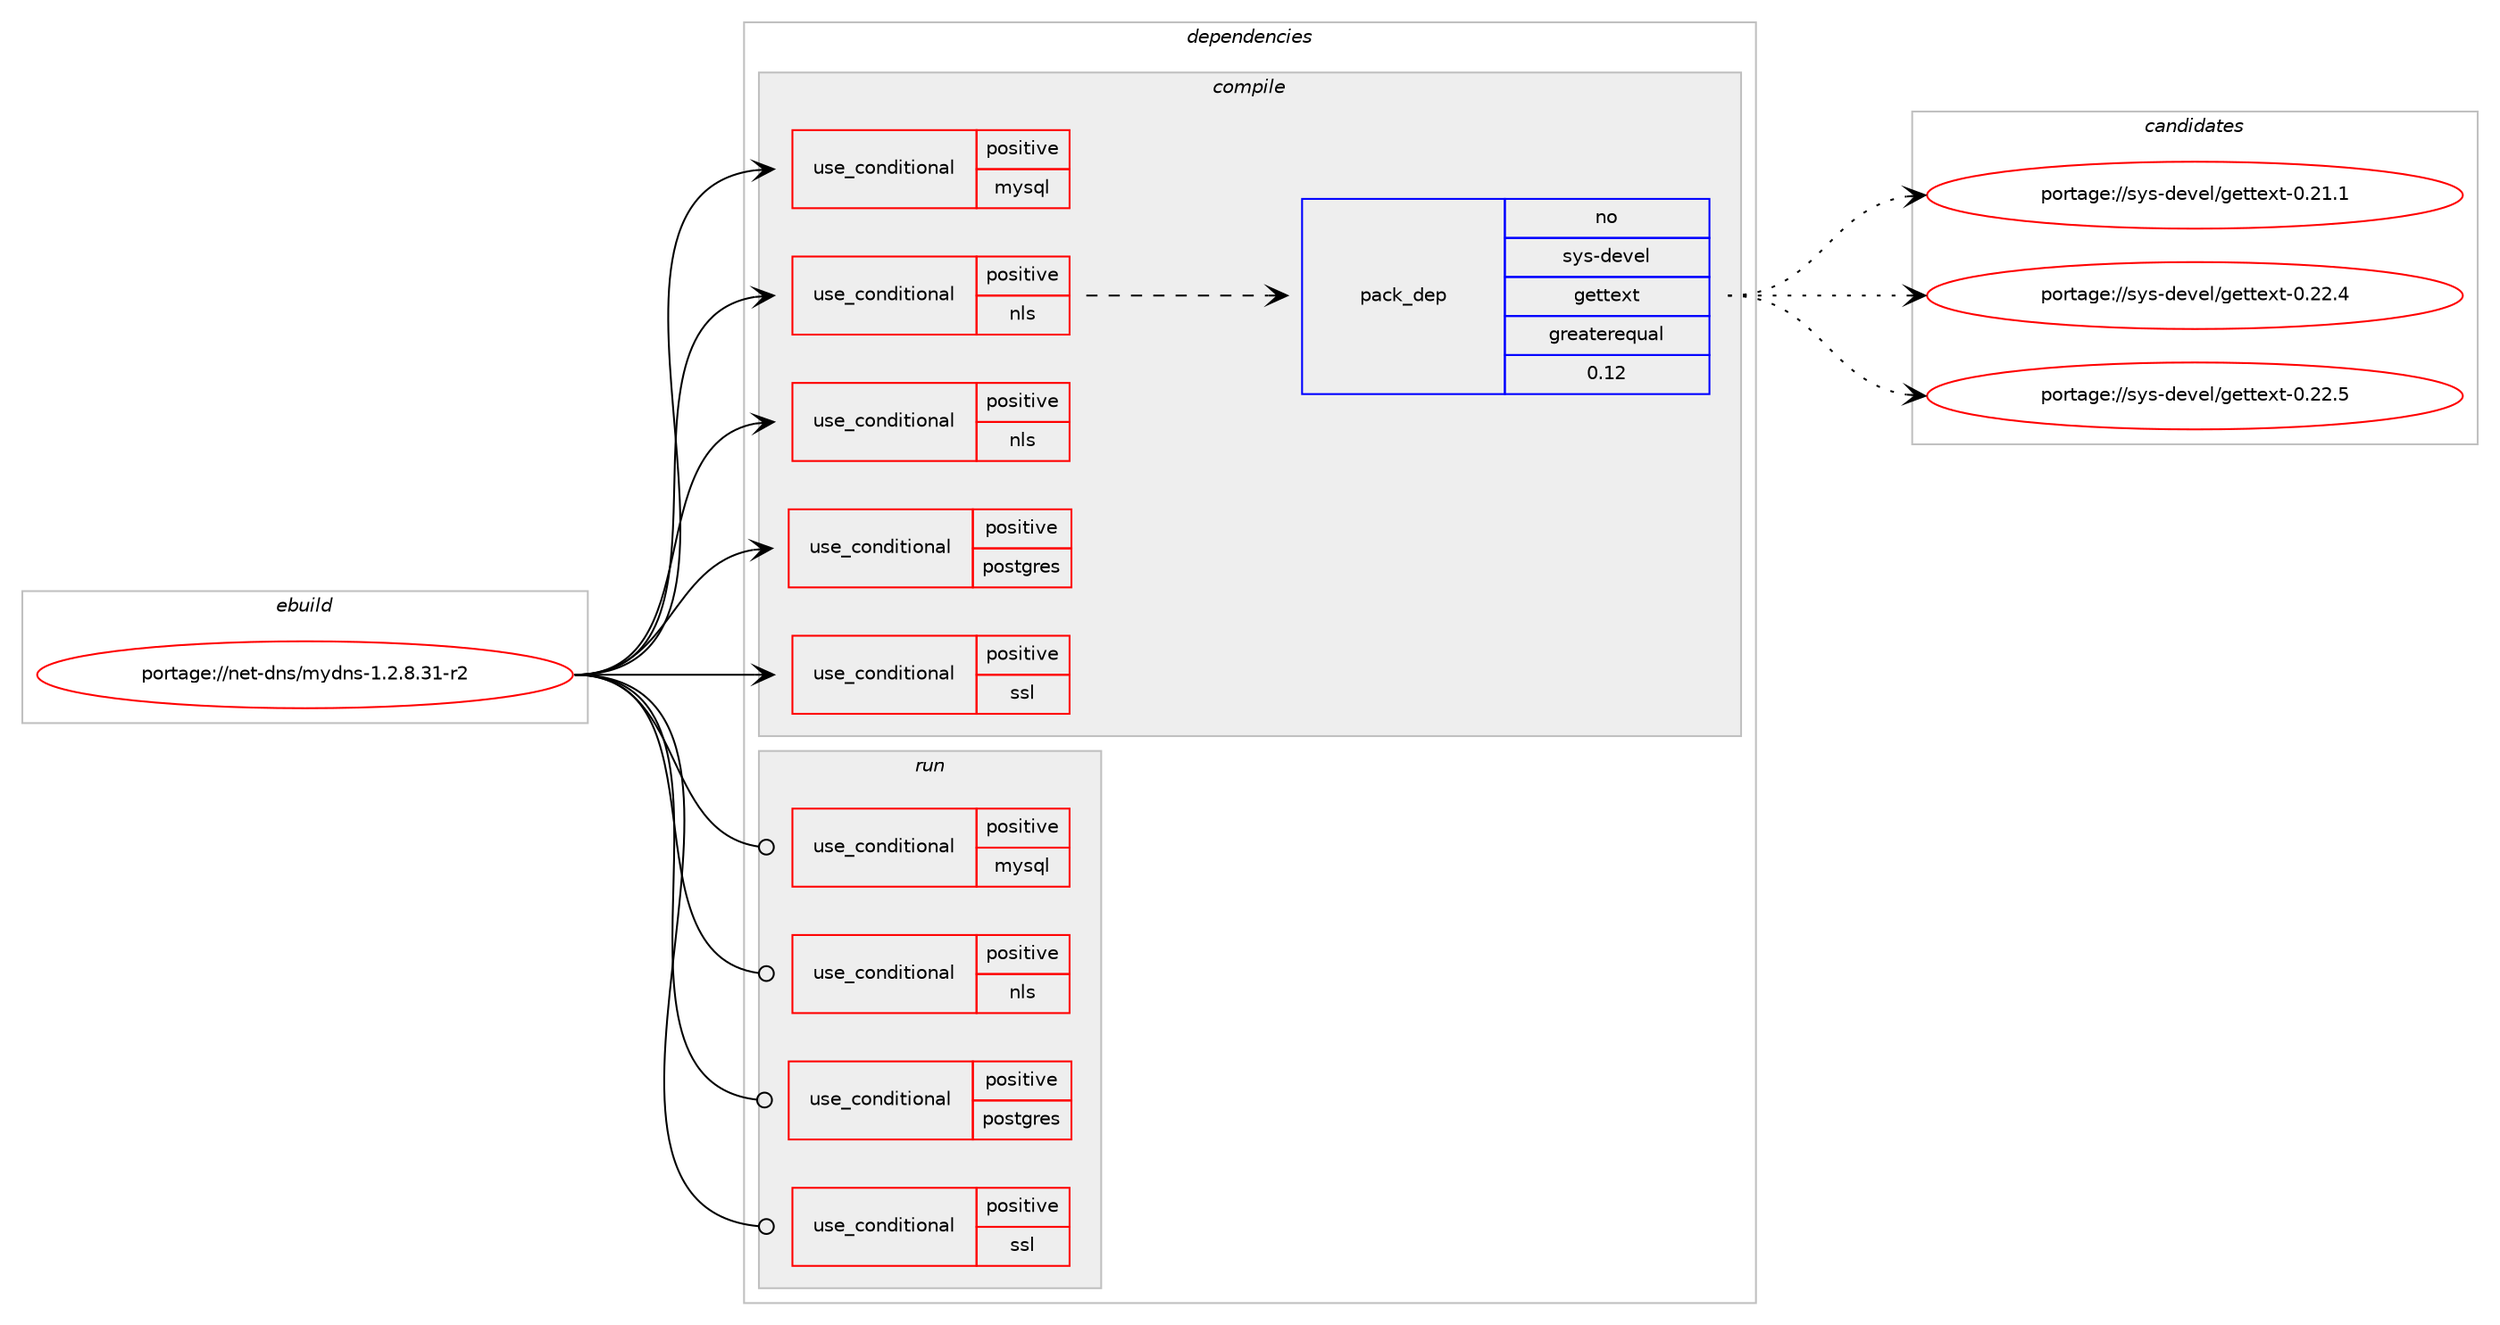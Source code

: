 digraph prolog {

# *************
# Graph options
# *************

newrank=true;
concentrate=true;
compound=true;
graph [rankdir=LR,fontname=Helvetica,fontsize=10,ranksep=1.5];#, ranksep=2.5, nodesep=0.2];
edge  [arrowhead=vee];
node  [fontname=Helvetica,fontsize=10];

# **********
# The ebuild
# **********

subgraph cluster_leftcol {
color=gray;
rank=same;
label=<<i>ebuild</i>>;
id [label="portage://net-dns/mydns-1.2.8.31-r2", color=red, width=4, href="../net-dns/mydns-1.2.8.31-r2.svg"];
}

# ****************
# The dependencies
# ****************

subgraph cluster_midcol {
color=gray;
label=<<i>dependencies</i>>;
subgraph cluster_compile {
fillcolor="#eeeeee";
style=filled;
label=<<i>compile</i>>;
subgraph cond1475 {
dependency1773 [label=<<TABLE BORDER="0" CELLBORDER="1" CELLSPACING="0" CELLPADDING="4"><TR><TD ROWSPAN="3" CELLPADDING="10">use_conditional</TD></TR><TR><TD>positive</TD></TR><TR><TD>mysql</TD></TR></TABLE>>, shape=none, color=red];
# *** BEGIN UNKNOWN DEPENDENCY TYPE (TODO) ***
# dependency1773 -> package_dependency(portage://net-dns/mydns-1.2.8.31-r2,install,no,dev-db,mysql-connector-c,none,[,,],any_same_slot,[])
# *** END UNKNOWN DEPENDENCY TYPE (TODO) ***

}
id:e -> dependency1773:w [weight=20,style="solid",arrowhead="vee"];
subgraph cond1476 {
dependency1774 [label=<<TABLE BORDER="0" CELLBORDER="1" CELLSPACING="0" CELLPADDING="4"><TR><TD ROWSPAN="3" CELLPADDING="10">use_conditional</TD></TR><TR><TD>positive</TD></TR><TR><TD>nls</TD></TR></TABLE>>, shape=none, color=red];
subgraph pack283 {
dependency1775 [label=<<TABLE BORDER="0" CELLBORDER="1" CELLSPACING="0" CELLPADDING="4" WIDTH="220"><TR><TD ROWSPAN="6" CELLPADDING="30">pack_dep</TD></TR><TR><TD WIDTH="110">no</TD></TR><TR><TD>sys-devel</TD></TR><TR><TD>gettext</TD></TR><TR><TD>greaterequal</TD></TR><TR><TD>0.12</TD></TR></TABLE>>, shape=none, color=blue];
}
dependency1774:e -> dependency1775:w [weight=20,style="dashed",arrowhead="vee"];
}
id:e -> dependency1774:w [weight=20,style="solid",arrowhead="vee"];
subgraph cond1477 {
dependency1776 [label=<<TABLE BORDER="0" CELLBORDER="1" CELLSPACING="0" CELLPADDING="4"><TR><TD ROWSPAN="3" CELLPADDING="10">use_conditional</TD></TR><TR><TD>positive</TD></TR><TR><TD>nls</TD></TR></TABLE>>, shape=none, color=red];
# *** BEGIN UNKNOWN DEPENDENCY TYPE (TODO) ***
# dependency1776 -> package_dependency(portage://net-dns/mydns-1.2.8.31-r2,install,no,virtual,libintl,none,[,,],[],[])
# *** END UNKNOWN DEPENDENCY TYPE (TODO) ***

}
id:e -> dependency1776:w [weight=20,style="solid",arrowhead="vee"];
subgraph cond1478 {
dependency1777 [label=<<TABLE BORDER="0" CELLBORDER="1" CELLSPACING="0" CELLPADDING="4"><TR><TD ROWSPAN="3" CELLPADDING="10">use_conditional</TD></TR><TR><TD>positive</TD></TR><TR><TD>postgres</TD></TR></TABLE>>, shape=none, color=red];
# *** BEGIN UNKNOWN DEPENDENCY TYPE (TODO) ***
# dependency1777 -> package_dependency(portage://net-dns/mydns-1.2.8.31-r2,install,no,dev-db,postgresql,none,[,,],[],[])
# *** END UNKNOWN DEPENDENCY TYPE (TODO) ***

}
id:e -> dependency1777:w [weight=20,style="solid",arrowhead="vee"];
subgraph cond1479 {
dependency1778 [label=<<TABLE BORDER="0" CELLBORDER="1" CELLSPACING="0" CELLPADDING="4"><TR><TD ROWSPAN="3" CELLPADDING="10">use_conditional</TD></TR><TR><TD>positive</TD></TR><TR><TD>ssl</TD></TR></TABLE>>, shape=none, color=red];
# *** BEGIN UNKNOWN DEPENDENCY TYPE (TODO) ***
# dependency1778 -> package_dependency(portage://net-dns/mydns-1.2.8.31-r2,install,no,dev-libs,openssl,none,[,,],[slot(0),equal],[])
# *** END UNKNOWN DEPENDENCY TYPE (TODO) ***

}
id:e -> dependency1778:w [weight=20,style="solid",arrowhead="vee"];
# *** BEGIN UNKNOWN DEPENDENCY TYPE (TODO) ***
# id -> package_dependency(portage://net-dns/mydns-1.2.8.31-r2,install,no,virtual,libiconv,none,[,,],[],[])
# *** END UNKNOWN DEPENDENCY TYPE (TODO) ***

}
subgraph cluster_compileandrun {
fillcolor="#eeeeee";
style=filled;
label=<<i>compile and run</i>>;
}
subgraph cluster_run {
fillcolor="#eeeeee";
style=filled;
label=<<i>run</i>>;
subgraph cond1480 {
dependency1779 [label=<<TABLE BORDER="0" CELLBORDER="1" CELLSPACING="0" CELLPADDING="4"><TR><TD ROWSPAN="3" CELLPADDING="10">use_conditional</TD></TR><TR><TD>positive</TD></TR><TR><TD>mysql</TD></TR></TABLE>>, shape=none, color=red];
# *** BEGIN UNKNOWN DEPENDENCY TYPE (TODO) ***
# dependency1779 -> package_dependency(portage://net-dns/mydns-1.2.8.31-r2,run,no,dev-db,mysql-connector-c,none,[,,],any_same_slot,[])
# *** END UNKNOWN DEPENDENCY TYPE (TODO) ***

}
id:e -> dependency1779:w [weight=20,style="solid",arrowhead="odot"];
subgraph cond1481 {
dependency1780 [label=<<TABLE BORDER="0" CELLBORDER="1" CELLSPACING="0" CELLPADDING="4"><TR><TD ROWSPAN="3" CELLPADDING="10">use_conditional</TD></TR><TR><TD>positive</TD></TR><TR><TD>nls</TD></TR></TABLE>>, shape=none, color=red];
# *** BEGIN UNKNOWN DEPENDENCY TYPE (TODO) ***
# dependency1780 -> package_dependency(portage://net-dns/mydns-1.2.8.31-r2,run,no,virtual,libintl,none,[,,],[],[])
# *** END UNKNOWN DEPENDENCY TYPE (TODO) ***

}
id:e -> dependency1780:w [weight=20,style="solid",arrowhead="odot"];
subgraph cond1482 {
dependency1781 [label=<<TABLE BORDER="0" CELLBORDER="1" CELLSPACING="0" CELLPADDING="4"><TR><TD ROWSPAN="3" CELLPADDING="10">use_conditional</TD></TR><TR><TD>positive</TD></TR><TR><TD>postgres</TD></TR></TABLE>>, shape=none, color=red];
# *** BEGIN UNKNOWN DEPENDENCY TYPE (TODO) ***
# dependency1781 -> package_dependency(portage://net-dns/mydns-1.2.8.31-r2,run,no,dev-db,postgresql,none,[,,],[],[])
# *** END UNKNOWN DEPENDENCY TYPE (TODO) ***

}
id:e -> dependency1781:w [weight=20,style="solid",arrowhead="odot"];
subgraph cond1483 {
dependency1782 [label=<<TABLE BORDER="0" CELLBORDER="1" CELLSPACING="0" CELLPADDING="4"><TR><TD ROWSPAN="3" CELLPADDING="10">use_conditional</TD></TR><TR><TD>positive</TD></TR><TR><TD>ssl</TD></TR></TABLE>>, shape=none, color=red];
# *** BEGIN UNKNOWN DEPENDENCY TYPE (TODO) ***
# dependency1782 -> package_dependency(portage://net-dns/mydns-1.2.8.31-r2,run,no,dev-libs,openssl,none,[,,],[slot(0),equal],[])
# *** END UNKNOWN DEPENDENCY TYPE (TODO) ***

}
id:e -> dependency1782:w [weight=20,style="solid",arrowhead="odot"];
# *** BEGIN UNKNOWN DEPENDENCY TYPE (TODO) ***
# id -> package_dependency(portage://net-dns/mydns-1.2.8.31-r2,run,no,virtual,libiconv,none,[,,],[],[])
# *** END UNKNOWN DEPENDENCY TYPE (TODO) ***

}
}

# **************
# The candidates
# **************

subgraph cluster_choices {
rank=same;
color=gray;
label=<<i>candidates</i>>;

subgraph choice283 {
color=black;
nodesep=1;
choice115121115451001011181011084710310111611610112011645484650494649 [label="portage://sys-devel/gettext-0.21.1", color=red, width=4,href="../sys-devel/gettext-0.21.1.svg"];
choice115121115451001011181011084710310111611610112011645484650504652 [label="portage://sys-devel/gettext-0.22.4", color=red, width=4,href="../sys-devel/gettext-0.22.4.svg"];
choice115121115451001011181011084710310111611610112011645484650504653 [label="portage://sys-devel/gettext-0.22.5", color=red, width=4,href="../sys-devel/gettext-0.22.5.svg"];
dependency1775:e -> choice115121115451001011181011084710310111611610112011645484650494649:w [style=dotted,weight="100"];
dependency1775:e -> choice115121115451001011181011084710310111611610112011645484650504652:w [style=dotted,weight="100"];
dependency1775:e -> choice115121115451001011181011084710310111611610112011645484650504653:w [style=dotted,weight="100"];
}
}

}
